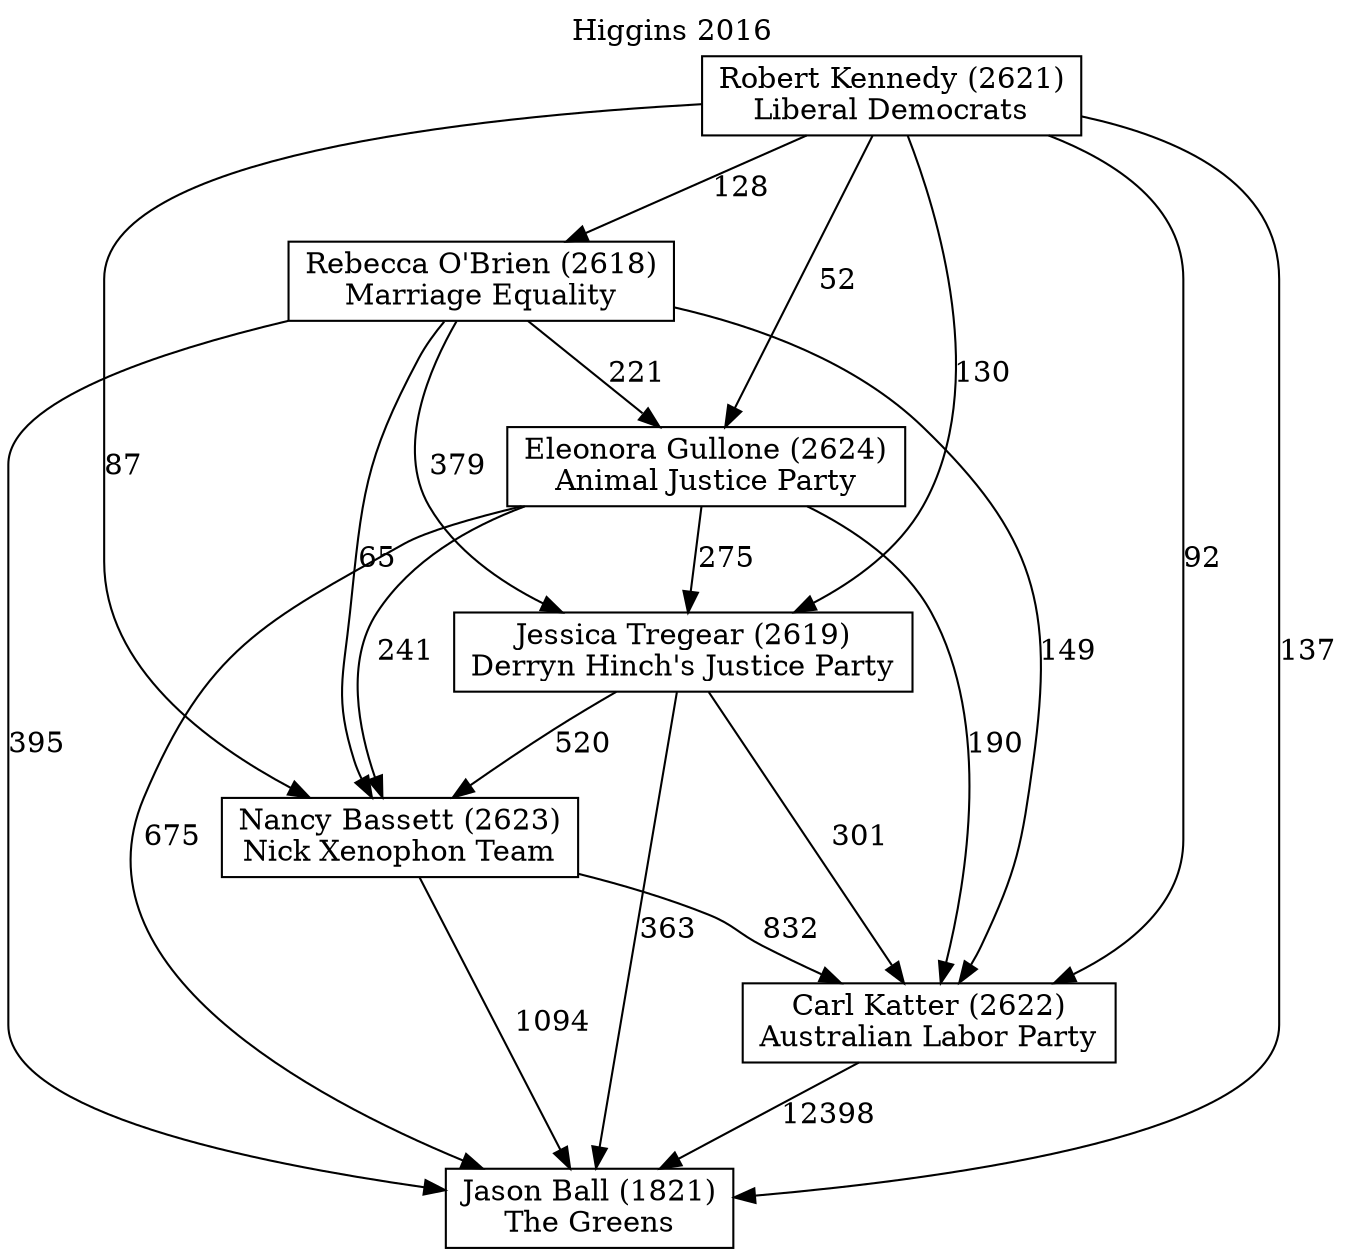 // House preference flow
digraph "Jason Ball (1821)_Higgins_2016" {
	graph [label="Higgins 2016" labelloc=t mclimit=10]
	node [shape=box]
	"Nancy Bassett (2623)" [label="Nancy Bassett (2623)
Nick Xenophon Team"]
	"Jessica Tregear (2619)" [label="Jessica Tregear (2619)
Derryn Hinch's Justice Party"]
	"Eleonora Gullone (2624)" [label="Eleonora Gullone (2624)
Animal Justice Party"]
	"Carl Katter (2622)" [label="Carl Katter (2622)
Australian Labor Party"]
	"Rebecca O'Brien (2618)" [label="Rebecca O'Brien (2618)
Marriage Equality"]
	"Robert Kennedy (2621)" [label="Robert Kennedy (2621)
Liberal Democrats"]
	"Jason Ball (1821)" [label="Jason Ball (1821)
The Greens"]
	"Eleonora Gullone (2624)" -> "Nancy Bassett (2623)" [label=241]
	"Robert Kennedy (2621)" -> "Eleonora Gullone (2624)" [label=52]
	"Jessica Tregear (2619)" -> "Jason Ball (1821)" [label=363]
	"Eleonora Gullone (2624)" -> "Carl Katter (2622)" [label=190]
	"Robert Kennedy (2621)" -> "Jason Ball (1821)" [label=137]
	"Robert Kennedy (2621)" -> "Nancy Bassett (2623)" [label=87]
	"Rebecca O'Brien (2618)" -> "Jason Ball (1821)" [label=395]
	"Rebecca O'Brien (2618)" -> "Jessica Tregear (2619)" [label=379]
	"Rebecca O'Brien (2618)" -> "Eleonora Gullone (2624)" [label=221]
	"Jessica Tregear (2619)" -> "Carl Katter (2622)" [label=301]
	"Carl Katter (2622)" -> "Jason Ball (1821)" [label=12398]
	"Robert Kennedy (2621)" -> "Rebecca O'Brien (2618)" [label=128]
	"Rebecca O'Brien (2618)" -> "Carl Katter (2622)" [label=149]
	"Nancy Bassett (2623)" -> "Carl Katter (2622)" [label=832]
	"Robert Kennedy (2621)" -> "Carl Katter (2622)" [label=92]
	"Eleonora Gullone (2624)" -> "Jessica Tregear (2619)" [label=275]
	"Jessica Tregear (2619)" -> "Nancy Bassett (2623)" [label=520]
	"Robert Kennedy (2621)" -> "Jessica Tregear (2619)" [label=130]
	"Nancy Bassett (2623)" -> "Jason Ball (1821)" [label=1094]
	"Rebecca O'Brien (2618)" -> "Nancy Bassett (2623)" [label=65]
	"Eleonora Gullone (2624)" -> "Jason Ball (1821)" [label=675]
}
